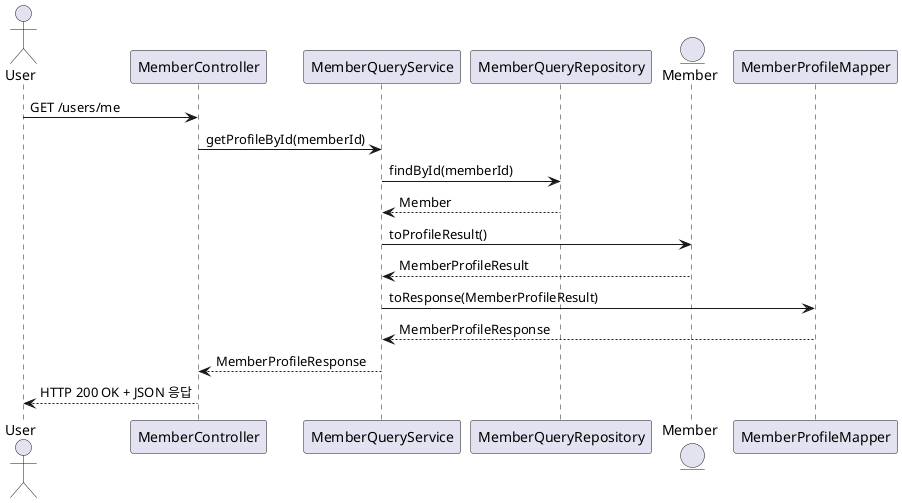 @startuml
actor User
participant MemberController
participant MemberQueryService
participant MemberQueryRepository
entity Member
participant MemberProfileMapper


User -> MemberController : GET /users/me
MemberController -> MemberQueryService : getProfileById(memberId)

MemberQueryService -> MemberQueryRepository : findById(memberId)
MemberQueryRepository --> MemberQueryService : Member

MemberQueryService -> Member : toProfileResult()
Member --> MemberQueryService : MemberProfileResult

MemberQueryService -> MemberProfileMapper : toResponse(MemberProfileResult)
MemberProfileMapper --> MemberQueryService : MemberProfileResponse

MemberQueryService --> MemberController : MemberProfileResponse
MemberController --> User : HTTP 200 OK + JSON 응답
@enduml